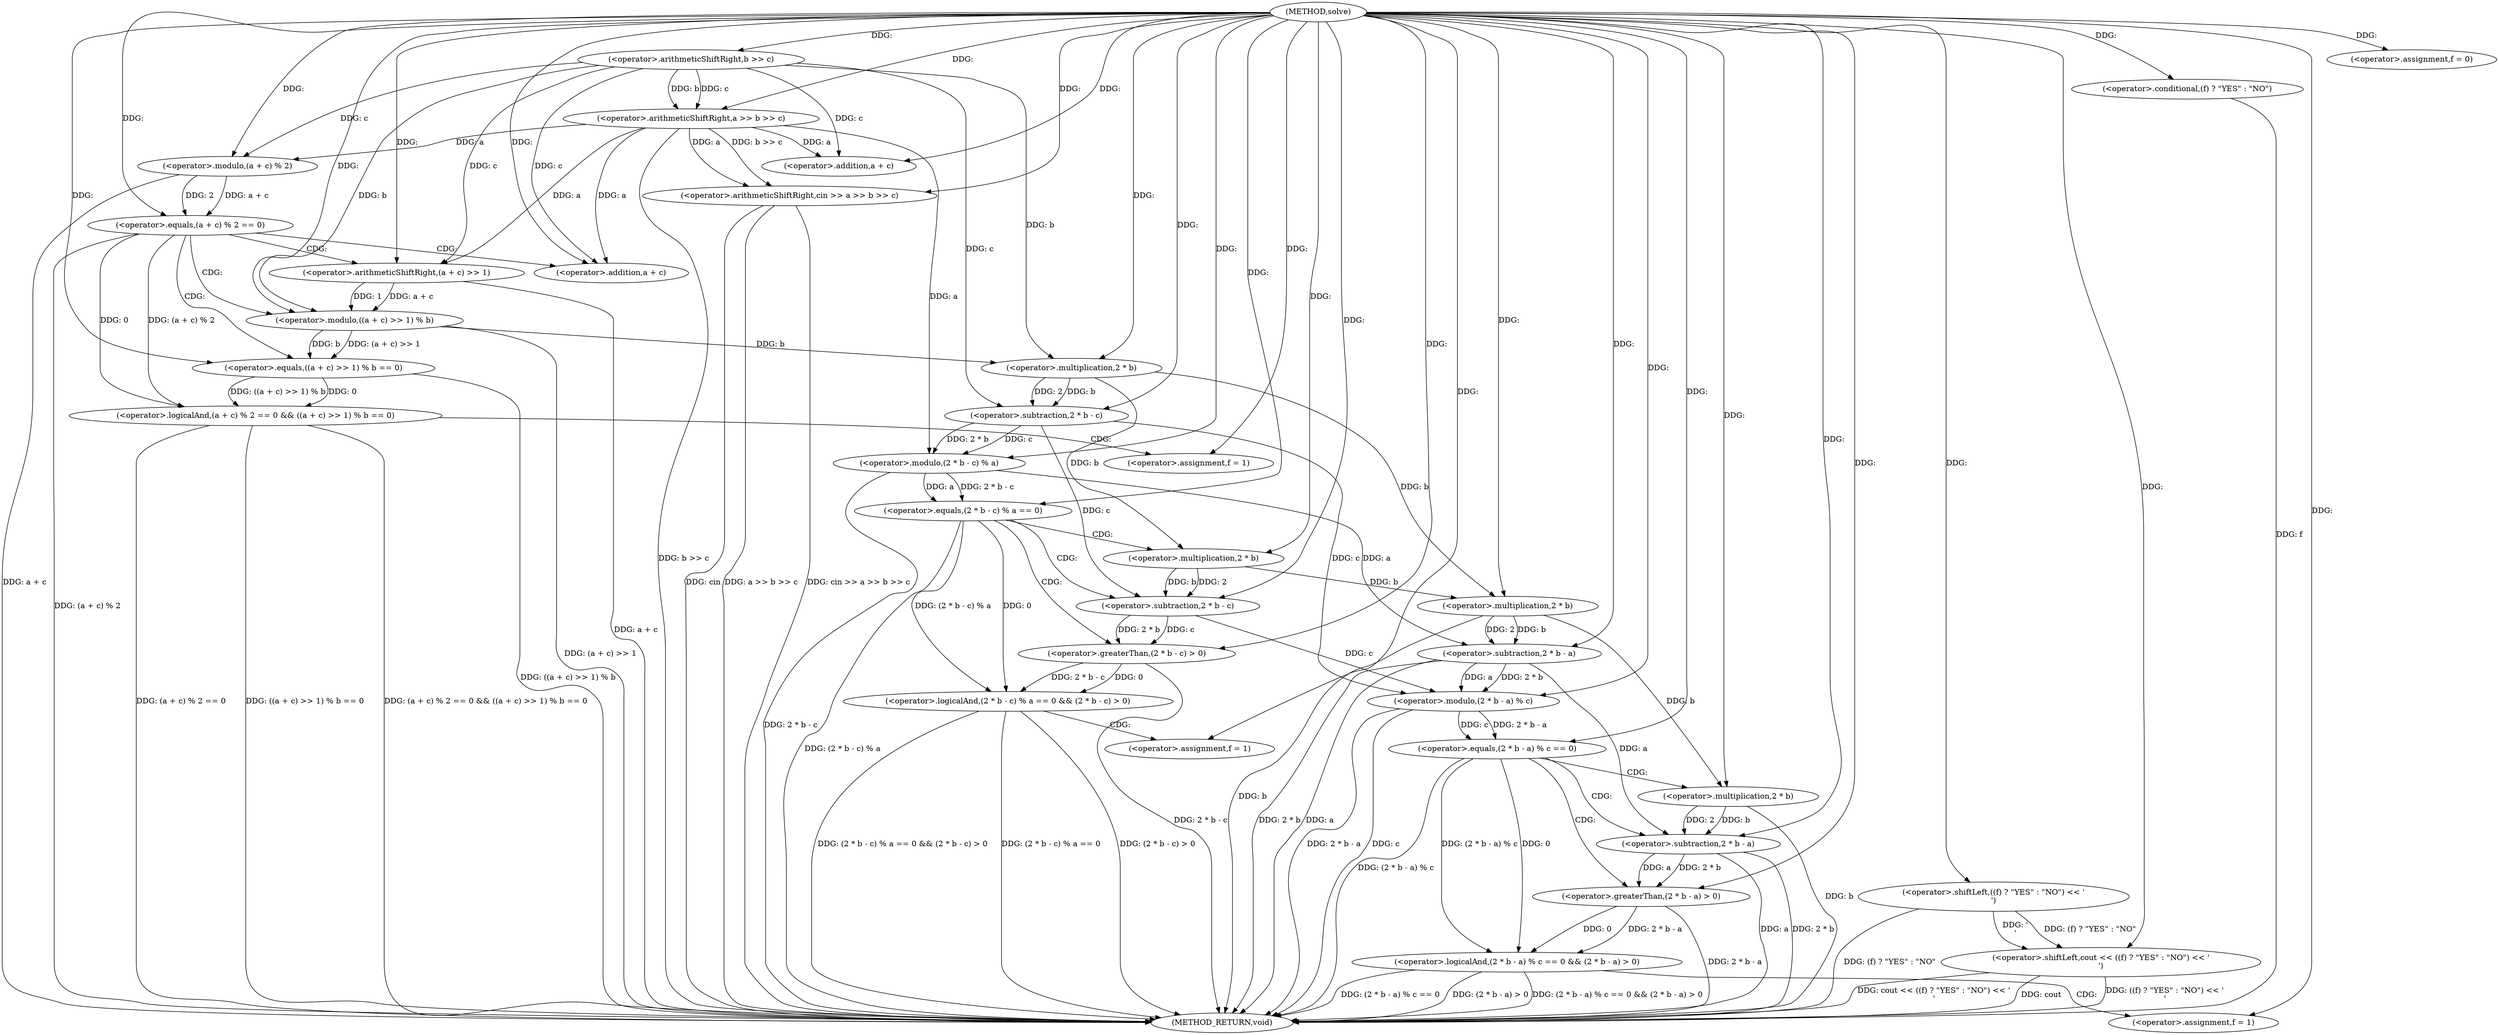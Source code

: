 digraph "solve" {  
"1000103" [label = "(METHOD,solve)" ]
"1000190" [label = "(METHOD_RETURN,void)" ]
"1000108" [label = "(<operator>.arithmeticShiftRight,cin >> a >> b >> c)" ]
"1000116" [label = "(<operator>.assignment,f = 0)" ]
"1000182" [label = "(<operator>.shiftLeft,cout << ((f) ? \"YES\" : \"NO\") << '\n')" ]
"1000120" [label = "(<operator>.logicalAnd,(a + c) % 2 == 0 && ((a + c) >> 1) % b == 0)" ]
"1000137" [label = "(<operator>.assignment,f = 1)" ]
"1000141" [label = "(<operator>.logicalAnd,(2 * b - c) % a == 0 && (2 * b - c) > 0)" ]
"1000158" [label = "(<operator>.assignment,f = 1)" ]
"1000162" [label = "(<operator>.logicalAnd,(2 * b - a) % c == 0 && (2 * b - a) > 0)" ]
"1000179" [label = "(<operator>.assignment,f = 1)" ]
"1000110" [label = "(<operator>.arithmeticShiftRight,a >> b >> c)" ]
"1000184" [label = "(<operator>.shiftLeft,((f) ? \"YES\" : \"NO\") << '\n')" ]
"1000112" [label = "(<operator>.arithmeticShiftRight,b >> c)" ]
"1000121" [label = "(<operator>.equals,(a + c) % 2 == 0)" ]
"1000128" [label = "(<operator>.equals,((a + c) >> 1) % b == 0)" ]
"1000142" [label = "(<operator>.equals,(2 * b - c) % a == 0)" ]
"1000151" [label = "(<operator>.greaterThan,(2 * b - c) > 0)" ]
"1000163" [label = "(<operator>.equals,(2 * b - a) % c == 0)" ]
"1000172" [label = "(<operator>.greaterThan,(2 * b - a) > 0)" ]
"1000185" [label = "(<operator>.conditional,(f) ? \"YES\" : \"NO\")" ]
"1000122" [label = "(<operator>.modulo,(a + c) % 2)" ]
"1000129" [label = "(<operator>.modulo,((a + c) >> 1) % b)" ]
"1000143" [label = "(<operator>.modulo,(2 * b - c) % a)" ]
"1000152" [label = "(<operator>.subtraction,2 * b - c)" ]
"1000164" [label = "(<operator>.modulo,(2 * b - a) % c)" ]
"1000173" [label = "(<operator>.subtraction,2 * b - a)" ]
"1000123" [label = "(<operator>.addition,a + c)" ]
"1000130" [label = "(<operator>.arithmeticShiftRight,(a + c) >> 1)" ]
"1000144" [label = "(<operator>.subtraction,2 * b - c)" ]
"1000153" [label = "(<operator>.multiplication,2 * b)" ]
"1000165" [label = "(<operator>.subtraction,2 * b - a)" ]
"1000174" [label = "(<operator>.multiplication,2 * b)" ]
"1000131" [label = "(<operator>.addition,a + c)" ]
"1000145" [label = "(<operator>.multiplication,2 * b)" ]
"1000166" [label = "(<operator>.multiplication,2 * b)" ]
  "1000110" -> "1000190"  [ label = "DDG: b >> c"] 
  "1000108" -> "1000190"  [ label = "DDG: a >> b >> c"] 
  "1000108" -> "1000190"  [ label = "DDG: cin >> a >> b >> c"] 
  "1000122" -> "1000190"  [ label = "DDG: a + c"] 
  "1000121" -> "1000190"  [ label = "DDG: (a + c) % 2"] 
  "1000120" -> "1000190"  [ label = "DDG: (a + c) % 2 == 0"] 
  "1000130" -> "1000190"  [ label = "DDG: a + c"] 
  "1000129" -> "1000190"  [ label = "DDG: (a + c) >> 1"] 
  "1000128" -> "1000190"  [ label = "DDG: ((a + c) >> 1) % b"] 
  "1000120" -> "1000190"  [ label = "DDG: ((a + c) >> 1) % b == 0"] 
  "1000120" -> "1000190"  [ label = "DDG: (a + c) % 2 == 0 && ((a + c) >> 1) % b == 0"] 
  "1000143" -> "1000190"  [ label = "DDG: 2 * b - c"] 
  "1000142" -> "1000190"  [ label = "DDG: (2 * b - c) % a"] 
  "1000141" -> "1000190"  [ label = "DDG: (2 * b - c) % a == 0"] 
  "1000151" -> "1000190"  [ label = "DDG: 2 * b - c"] 
  "1000141" -> "1000190"  [ label = "DDG: (2 * b - c) > 0"] 
  "1000141" -> "1000190"  [ label = "DDG: (2 * b - c) % a == 0 && (2 * b - c) > 0"] 
  "1000166" -> "1000190"  [ label = "DDG: b"] 
  "1000165" -> "1000190"  [ label = "DDG: 2 * b"] 
  "1000165" -> "1000190"  [ label = "DDG: a"] 
  "1000164" -> "1000190"  [ label = "DDG: 2 * b - a"] 
  "1000164" -> "1000190"  [ label = "DDG: c"] 
  "1000163" -> "1000190"  [ label = "DDG: (2 * b - a) % c"] 
  "1000162" -> "1000190"  [ label = "DDG: (2 * b - a) % c == 0"] 
  "1000174" -> "1000190"  [ label = "DDG: b"] 
  "1000173" -> "1000190"  [ label = "DDG: 2 * b"] 
  "1000173" -> "1000190"  [ label = "DDG: a"] 
  "1000172" -> "1000190"  [ label = "DDG: 2 * b - a"] 
  "1000162" -> "1000190"  [ label = "DDG: (2 * b - a) > 0"] 
  "1000162" -> "1000190"  [ label = "DDG: (2 * b - a) % c == 0 && (2 * b - a) > 0"] 
  "1000185" -> "1000190"  [ label = "DDG: f"] 
  "1000184" -> "1000190"  [ label = "DDG: (f) ? \"YES\" : \"NO\""] 
  "1000182" -> "1000190"  [ label = "DDG: ((f) ? \"YES\" : \"NO\") << '\n'"] 
  "1000182" -> "1000190"  [ label = "DDG: cout << ((f) ? \"YES\" : \"NO\") << '\n'"] 
  "1000108" -> "1000190"  [ label = "DDG: cin"] 
  "1000182" -> "1000190"  [ label = "DDG: cout"] 
  "1000103" -> "1000116"  [ label = "DDG: "] 
  "1000103" -> "1000108"  [ label = "DDG: "] 
  "1000110" -> "1000108"  [ label = "DDG: b >> c"] 
  "1000110" -> "1000108"  [ label = "DDG: a"] 
  "1000103" -> "1000137"  [ label = "DDG: "] 
  "1000103" -> "1000158"  [ label = "DDG: "] 
  "1000103" -> "1000179"  [ label = "DDG: "] 
  "1000103" -> "1000182"  [ label = "DDG: "] 
  "1000184" -> "1000182"  [ label = "DDG: '\n'"] 
  "1000184" -> "1000182"  [ label = "DDG: (f) ? \"YES\" : \"NO\""] 
  "1000103" -> "1000110"  [ label = "DDG: "] 
  "1000112" -> "1000110"  [ label = "DDG: b"] 
  "1000112" -> "1000110"  [ label = "DDG: c"] 
  "1000121" -> "1000120"  [ label = "DDG: 0"] 
  "1000121" -> "1000120"  [ label = "DDG: (a + c) % 2"] 
  "1000128" -> "1000120"  [ label = "DDG: ((a + c) >> 1) % b"] 
  "1000128" -> "1000120"  [ label = "DDG: 0"] 
  "1000142" -> "1000141"  [ label = "DDG: (2 * b - c) % a"] 
  "1000142" -> "1000141"  [ label = "DDG: 0"] 
  "1000151" -> "1000141"  [ label = "DDG: 2 * b - c"] 
  "1000151" -> "1000141"  [ label = "DDG: 0"] 
  "1000163" -> "1000162"  [ label = "DDG: (2 * b - a) % c"] 
  "1000163" -> "1000162"  [ label = "DDG: 0"] 
  "1000172" -> "1000162"  [ label = "DDG: 0"] 
  "1000172" -> "1000162"  [ label = "DDG: 2 * b - a"] 
  "1000103" -> "1000184"  [ label = "DDG: "] 
  "1000103" -> "1000112"  [ label = "DDG: "] 
  "1000122" -> "1000121"  [ label = "DDG: a + c"] 
  "1000122" -> "1000121"  [ label = "DDG: 2"] 
  "1000103" -> "1000121"  [ label = "DDG: "] 
  "1000129" -> "1000128"  [ label = "DDG: (a + c) >> 1"] 
  "1000129" -> "1000128"  [ label = "DDG: b"] 
  "1000103" -> "1000128"  [ label = "DDG: "] 
  "1000143" -> "1000142"  [ label = "DDG: 2 * b - c"] 
  "1000143" -> "1000142"  [ label = "DDG: a"] 
  "1000103" -> "1000142"  [ label = "DDG: "] 
  "1000152" -> "1000151"  [ label = "DDG: c"] 
  "1000152" -> "1000151"  [ label = "DDG: 2 * b"] 
  "1000103" -> "1000151"  [ label = "DDG: "] 
  "1000164" -> "1000163"  [ label = "DDG: c"] 
  "1000164" -> "1000163"  [ label = "DDG: 2 * b - a"] 
  "1000103" -> "1000163"  [ label = "DDG: "] 
  "1000173" -> "1000172"  [ label = "DDG: 2 * b"] 
  "1000173" -> "1000172"  [ label = "DDG: a"] 
  "1000103" -> "1000172"  [ label = "DDG: "] 
  "1000103" -> "1000185"  [ label = "DDG: "] 
  "1000110" -> "1000122"  [ label = "DDG: a"] 
  "1000103" -> "1000122"  [ label = "DDG: "] 
  "1000112" -> "1000122"  [ label = "DDG: c"] 
  "1000130" -> "1000129"  [ label = "DDG: a + c"] 
  "1000130" -> "1000129"  [ label = "DDG: 1"] 
  "1000112" -> "1000129"  [ label = "DDG: b"] 
  "1000103" -> "1000129"  [ label = "DDG: "] 
  "1000144" -> "1000143"  [ label = "DDG: c"] 
  "1000144" -> "1000143"  [ label = "DDG: 2 * b"] 
  "1000103" -> "1000143"  [ label = "DDG: "] 
  "1000110" -> "1000143"  [ label = "DDG: a"] 
  "1000153" -> "1000152"  [ label = "DDG: b"] 
  "1000153" -> "1000152"  [ label = "DDG: 2"] 
  "1000144" -> "1000152"  [ label = "DDG: c"] 
  "1000103" -> "1000152"  [ label = "DDG: "] 
  "1000165" -> "1000164"  [ label = "DDG: 2 * b"] 
  "1000165" -> "1000164"  [ label = "DDG: a"] 
  "1000144" -> "1000164"  [ label = "DDG: c"] 
  "1000152" -> "1000164"  [ label = "DDG: c"] 
  "1000103" -> "1000164"  [ label = "DDG: "] 
  "1000174" -> "1000173"  [ label = "DDG: b"] 
  "1000174" -> "1000173"  [ label = "DDG: 2"] 
  "1000165" -> "1000173"  [ label = "DDG: a"] 
  "1000103" -> "1000173"  [ label = "DDG: "] 
  "1000110" -> "1000123"  [ label = "DDG: a"] 
  "1000103" -> "1000123"  [ label = "DDG: "] 
  "1000112" -> "1000123"  [ label = "DDG: c"] 
  "1000103" -> "1000130"  [ label = "DDG: "] 
  "1000110" -> "1000130"  [ label = "DDG: a"] 
  "1000112" -> "1000130"  [ label = "DDG: c"] 
  "1000145" -> "1000144"  [ label = "DDG: 2"] 
  "1000145" -> "1000144"  [ label = "DDG: b"] 
  "1000103" -> "1000144"  [ label = "DDG: "] 
  "1000112" -> "1000144"  [ label = "DDG: c"] 
  "1000103" -> "1000153"  [ label = "DDG: "] 
  "1000145" -> "1000153"  [ label = "DDG: b"] 
  "1000166" -> "1000165"  [ label = "DDG: b"] 
  "1000166" -> "1000165"  [ label = "DDG: 2"] 
  "1000143" -> "1000165"  [ label = "DDG: a"] 
  "1000103" -> "1000165"  [ label = "DDG: "] 
  "1000103" -> "1000174"  [ label = "DDG: "] 
  "1000166" -> "1000174"  [ label = "DDG: b"] 
  "1000103" -> "1000131"  [ label = "DDG: "] 
  "1000110" -> "1000131"  [ label = "DDG: a"] 
  "1000112" -> "1000131"  [ label = "DDG: c"] 
  "1000103" -> "1000145"  [ label = "DDG: "] 
  "1000112" -> "1000145"  [ label = "DDG: b"] 
  "1000129" -> "1000145"  [ label = "DDG: b"] 
  "1000103" -> "1000166"  [ label = "DDG: "] 
  "1000145" -> "1000166"  [ label = "DDG: b"] 
  "1000153" -> "1000166"  [ label = "DDG: b"] 
  "1000120" -> "1000137"  [ label = "CDG: "] 
  "1000141" -> "1000158"  [ label = "CDG: "] 
  "1000162" -> "1000179"  [ label = "CDG: "] 
  "1000121" -> "1000131"  [ label = "CDG: "] 
  "1000121" -> "1000128"  [ label = "CDG: "] 
  "1000121" -> "1000129"  [ label = "CDG: "] 
  "1000121" -> "1000130"  [ label = "CDG: "] 
  "1000142" -> "1000153"  [ label = "CDG: "] 
  "1000142" -> "1000151"  [ label = "CDG: "] 
  "1000142" -> "1000152"  [ label = "CDG: "] 
  "1000163" -> "1000174"  [ label = "CDG: "] 
  "1000163" -> "1000173"  [ label = "CDG: "] 
  "1000163" -> "1000172"  [ label = "CDG: "] 
}
